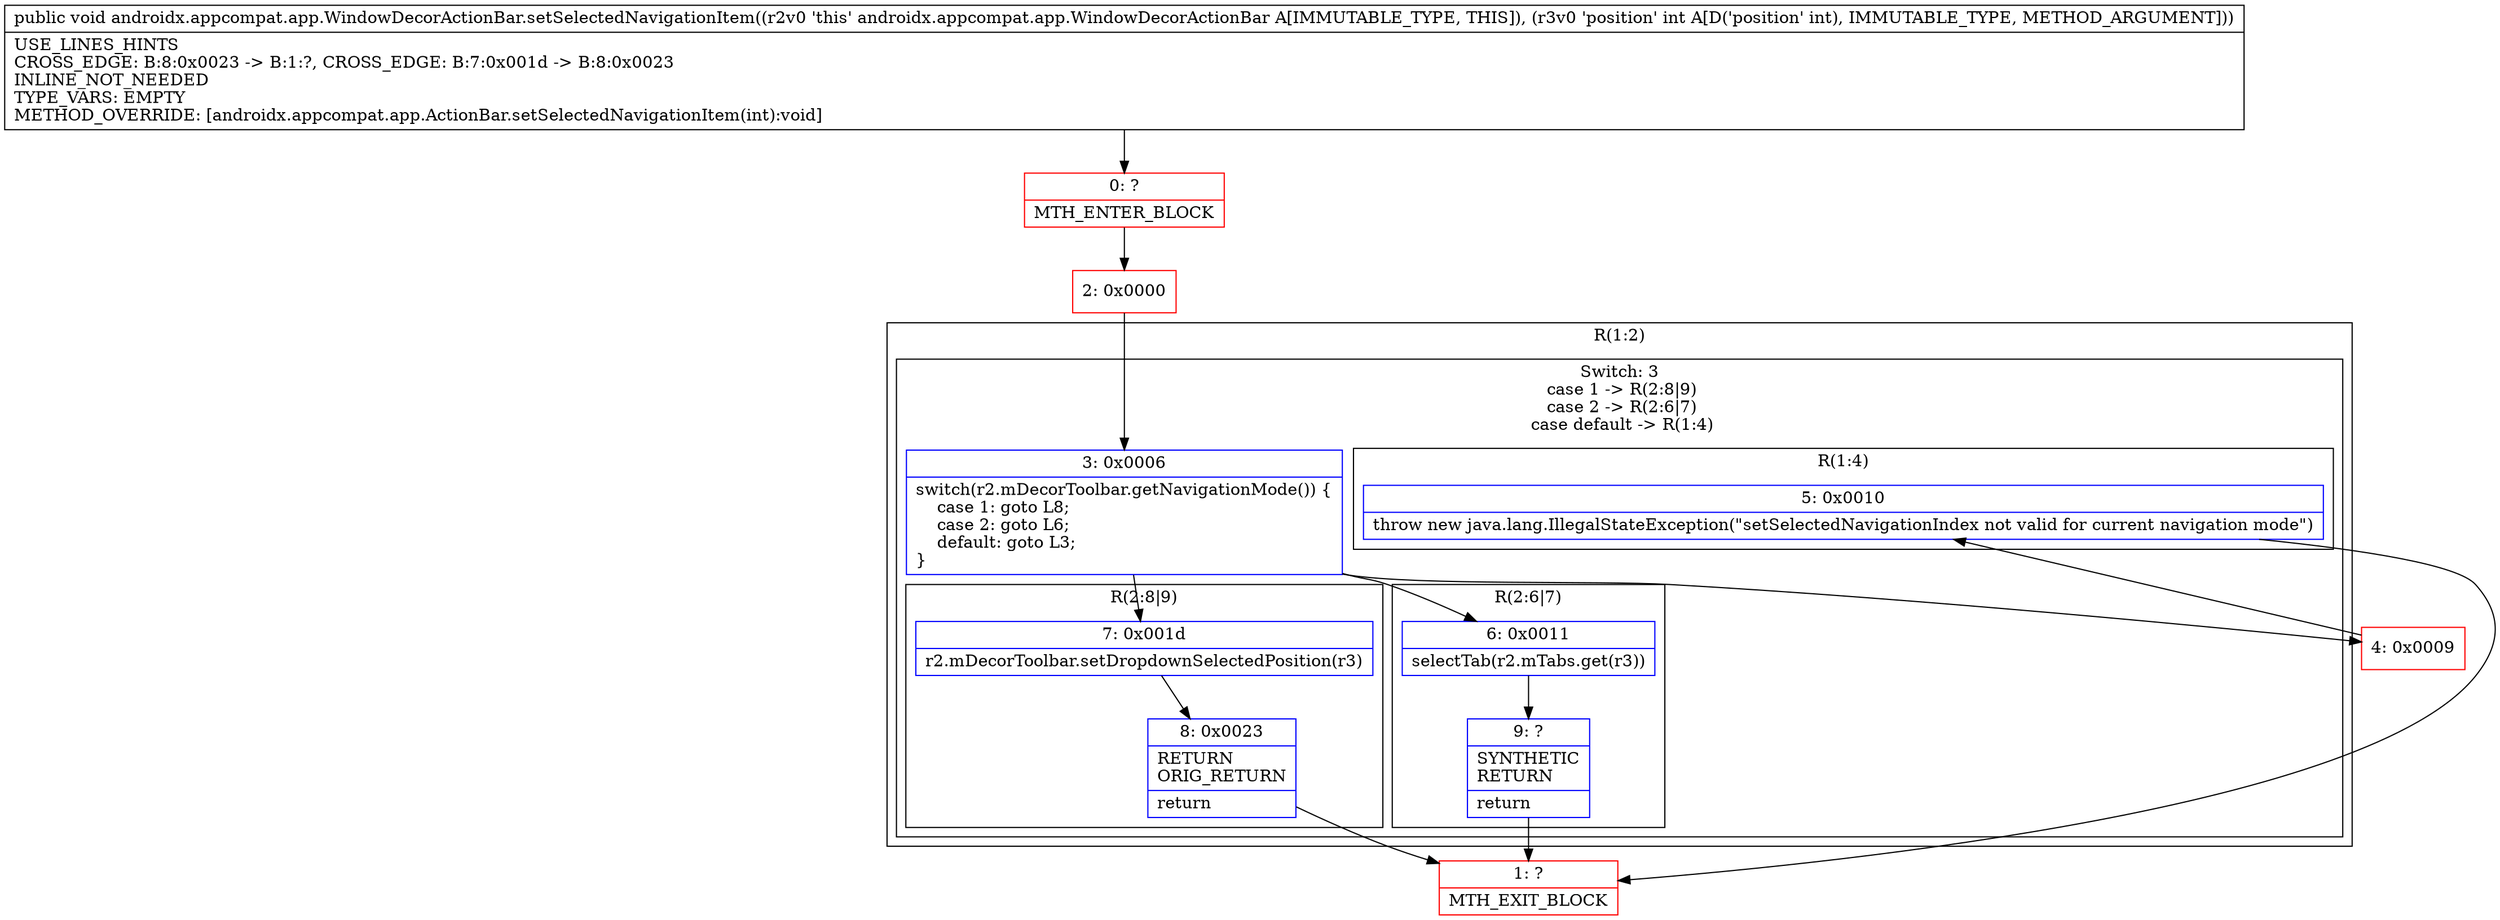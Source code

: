 digraph "CFG forandroidx.appcompat.app.WindowDecorActionBar.setSelectedNavigationItem(I)V" {
subgraph cluster_Region_1836832251 {
label = "R(1:2)";
node [shape=record,color=blue];
subgraph cluster_SwitchRegion_20120087 {
label = "Switch: 3
 case 1 -> R(2:8|9)
 case 2 -> R(2:6|7)
 case default -> R(1:4)";
node [shape=record,color=blue];
Node_3 [shape=record,label="{3\:\ 0x0006|switch(r2.mDecorToolbar.getNavigationMode()) \{\l    case 1: goto L8;\l    case 2: goto L6;\l    default: goto L3;\l\}\l}"];
subgraph cluster_Region_770860068 {
label = "R(2:8|9)";
node [shape=record,color=blue];
Node_7 [shape=record,label="{7\:\ 0x001d|r2.mDecorToolbar.setDropdownSelectedPosition(r3)\l}"];
Node_8 [shape=record,label="{8\:\ 0x0023|RETURN\lORIG_RETURN\l|return\l}"];
}
subgraph cluster_Region_22055457 {
label = "R(2:6|7)";
node [shape=record,color=blue];
Node_6 [shape=record,label="{6\:\ 0x0011|selectTab(r2.mTabs.get(r3))\l}"];
Node_9 [shape=record,label="{9\:\ ?|SYNTHETIC\lRETURN\l|return\l}"];
}
subgraph cluster_Region_850875389 {
label = "R(1:4)";
node [shape=record,color=blue];
Node_5 [shape=record,label="{5\:\ 0x0010|throw new java.lang.IllegalStateException(\"setSelectedNavigationIndex not valid for current navigation mode\")\l}"];
}
}
}
Node_0 [shape=record,color=red,label="{0\:\ ?|MTH_ENTER_BLOCK\l}"];
Node_2 [shape=record,color=red,label="{2\:\ 0x0000}"];
Node_4 [shape=record,color=red,label="{4\:\ 0x0009}"];
Node_1 [shape=record,color=red,label="{1\:\ ?|MTH_EXIT_BLOCK\l}"];
MethodNode[shape=record,label="{public void androidx.appcompat.app.WindowDecorActionBar.setSelectedNavigationItem((r2v0 'this' androidx.appcompat.app.WindowDecorActionBar A[IMMUTABLE_TYPE, THIS]), (r3v0 'position' int A[D('position' int), IMMUTABLE_TYPE, METHOD_ARGUMENT]))  | USE_LINES_HINTS\lCROSS_EDGE: B:8:0x0023 \-\> B:1:?, CROSS_EDGE: B:7:0x001d \-\> B:8:0x0023\lINLINE_NOT_NEEDED\lTYPE_VARS: EMPTY\lMETHOD_OVERRIDE: [androidx.appcompat.app.ActionBar.setSelectedNavigationItem(int):void]\l}"];
MethodNode -> Node_0;Node_3 -> Node_4;
Node_3 -> Node_6;
Node_3 -> Node_7;
Node_7 -> Node_8;
Node_8 -> Node_1;
Node_6 -> Node_9;
Node_9 -> Node_1;
Node_5 -> Node_1;
Node_0 -> Node_2;
Node_2 -> Node_3;
Node_4 -> Node_5;
}

